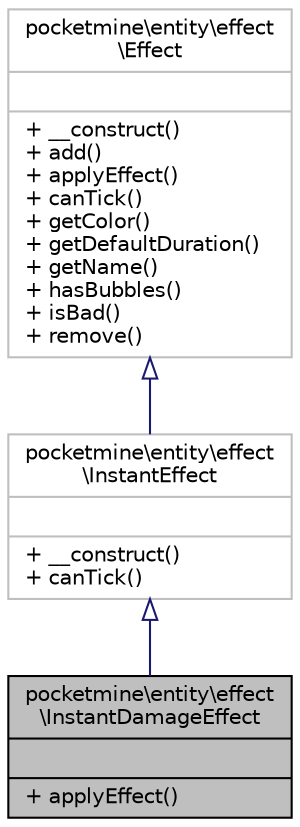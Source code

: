 digraph "pocketmine\entity\effect\InstantDamageEffect"
{
 // INTERACTIVE_SVG=YES
 // LATEX_PDF_SIZE
  edge [fontname="Helvetica",fontsize="10",labelfontname="Helvetica",labelfontsize="10"];
  node [fontname="Helvetica",fontsize="10",shape=record];
  Node1 [label="{pocketmine\\entity\\effect\l\\InstantDamageEffect\n||+ applyEffect()\l}",height=0.2,width=0.4,color="black", fillcolor="grey75", style="filled", fontcolor="black",tooltip=" "];
  Node2 -> Node1 [dir="back",color="midnightblue",fontsize="10",style="solid",arrowtail="onormal",fontname="Helvetica"];
  Node2 [label="{pocketmine\\entity\\effect\l\\InstantEffect\n||+ __construct()\l+ canTick()\l}",height=0.2,width=0.4,color="grey75", fillcolor="white", style="filled",URL="$d3/d59/classpocketmine_1_1entity_1_1effect_1_1_instant_effect.html",tooltip=" "];
  Node3 -> Node2 [dir="back",color="midnightblue",fontsize="10",style="solid",arrowtail="onormal",fontname="Helvetica"];
  Node3 [label="{pocketmine\\entity\\effect\l\\Effect\n||+ __construct()\l+ add()\l+ applyEffect()\l+ canTick()\l+ getColor()\l+ getDefaultDuration()\l+ getName()\l+ hasBubbles()\l+ isBad()\l+ remove()\l}",height=0.2,width=0.4,color="grey75", fillcolor="white", style="filled",URL="$d0/d37/classpocketmine_1_1entity_1_1effect_1_1_effect.html",tooltip=" "];
}
